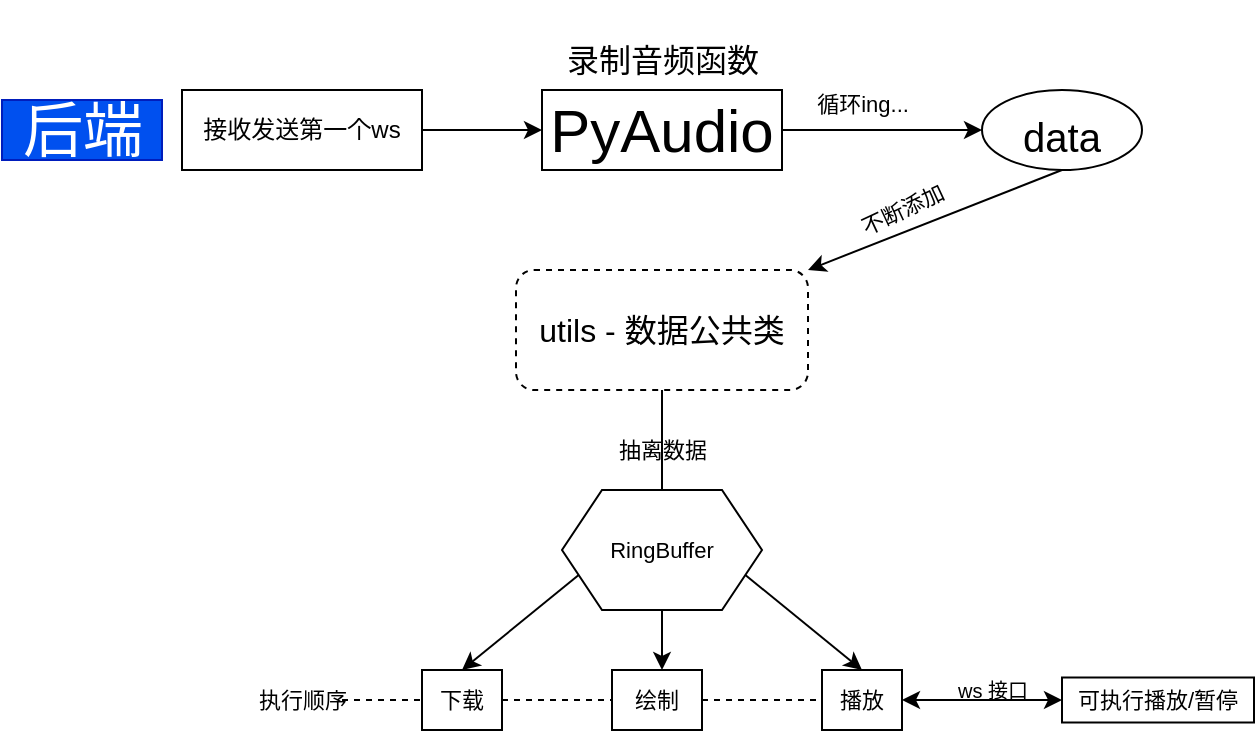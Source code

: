 <mxfile>
    <diagram id="1fM37ZLO94NVOAFMckpS" name="第 1 页">
        <mxGraphModel dx="966" dy="444" grid="1" gridSize="10" guides="1" tooltips="1" connect="1" arrows="1" fold="1" page="1" pageScale="1" pageWidth="827" pageHeight="1169" math="0" shadow="0">
            <root>
                <mxCell id="0"/>
                <mxCell id="1" parent="0"/>
                <mxCell id="4" style="edgeStyle=none;html=1;fontSize=30;" edge="1" parent="1" source="2">
                    <mxGeometry relative="1" as="geometry">
                        <mxPoint x="300" y="100" as="targetPoint"/>
                    </mxGeometry>
                </mxCell>
                <mxCell id="2" value="接收发送第一个ws" style="whiteSpace=wrap;html=1;" vertex="1" parent="1">
                    <mxGeometry x="120" y="80" width="120" height="40" as="geometry"/>
                </mxCell>
                <mxCell id="3" value="&lt;span style=&quot;font-size: 30px&quot;&gt;后端&lt;/span&gt;" style="text;html=1;align=center;verticalAlign=middle;resizable=0;points=[];autosize=1;strokeColor=#001DBC;fillColor=#0050ef;fontColor=#ffffff;" vertex="1" parent="1">
                    <mxGeometry x="30" y="85" width="80" height="30" as="geometry"/>
                </mxCell>
                <mxCell id="11" value="" style="edgeStyle=none;html=1;fontSize=16;" edge="1" parent="1" source="5" target="10">
                    <mxGeometry relative="1" as="geometry"/>
                </mxCell>
                <mxCell id="5" value="PyAudio" style="whiteSpace=wrap;html=1;fontSize=30;" vertex="1" parent="1">
                    <mxGeometry x="300" y="80" width="120" height="40" as="geometry"/>
                </mxCell>
                <mxCell id="6" value="&lt;font style=&quot;font-size: 16px&quot;&gt;录制音频函数&lt;/font&gt;" style="text;html=1;align=center;verticalAlign=middle;resizable=0;points=[];autosize=1;strokeColor=none;fillColor=none;fontSize=30;" vertex="1" parent="1">
                    <mxGeometry x="305" y="35" width="110" height="50" as="geometry"/>
                </mxCell>
                <mxCell id="20" style="edgeStyle=none;html=1;exitX=0.5;exitY=1;exitDx=0;exitDy=0;fontSize=11;" edge="1" parent="1" source="8">
                    <mxGeometry relative="1" as="geometry">
                        <mxPoint x="360" y="320" as="targetPoint"/>
                    </mxGeometry>
                </mxCell>
                <mxCell id="8" value="utils - 数据公共类" style="rounded=1;whiteSpace=wrap;html=1;fontSize=16;dashed=1;" vertex="1" parent="1">
                    <mxGeometry x="287" y="170" width="146" height="60" as="geometry"/>
                </mxCell>
                <mxCell id="14" style="edgeStyle=none;html=1;exitX=0.5;exitY=1;exitDx=0;exitDy=0;entryX=1;entryY=0;entryDx=0;entryDy=0;fontSize=11;" edge="1" parent="1" source="10" target="8">
                    <mxGeometry relative="1" as="geometry"/>
                </mxCell>
                <mxCell id="10" value="&lt;font style=&quot;font-size: 20px&quot;&gt;data&lt;/font&gt;" style="ellipse;whiteSpace=wrap;html=1;fontSize=30;" vertex="1" parent="1">
                    <mxGeometry x="520" y="80" width="80" height="40" as="geometry"/>
                </mxCell>
                <mxCell id="12" value="&lt;font style=&quot;font-size: 11px&quot;&gt;循环ing...&lt;/font&gt;" style="text;html=1;align=center;verticalAlign=middle;resizable=0;points=[];autosize=1;strokeColor=none;fillColor=none;fontSize=16;" vertex="1" parent="1">
                    <mxGeometry x="430" y="70" width="60" height="30" as="geometry"/>
                </mxCell>
                <mxCell id="15" value="不断添加" style="text;html=1;align=center;verticalAlign=middle;resizable=0;points=[];autosize=1;strokeColor=none;fillColor=none;fontSize=11;rotation=-25;" vertex="1" parent="1">
                    <mxGeometry x="450" y="130" width="60" height="20" as="geometry"/>
                </mxCell>
                <mxCell id="21" value="RingBuffer" style="shape=hexagon;perimeter=hexagonPerimeter2;whiteSpace=wrap;html=1;fixedSize=1;fontSize=11;" vertex="1" parent="1">
                    <mxGeometry x="310" y="280" width="100" height="60" as="geometry"/>
                </mxCell>
                <mxCell id="22" value="抽离数据" style="text;html=1;align=center;verticalAlign=middle;resizable=0;points=[];autosize=1;strokeColor=none;fillColor=none;fontSize=11;" vertex="1" parent="1">
                    <mxGeometry x="330" y="250" width="60" height="20" as="geometry"/>
                </mxCell>
                <mxCell id="23" value="" style="endArrow=classic;html=1;fontSize=11;exitX=1;exitY=0.75;exitDx=0;exitDy=0;entryX=0.5;entryY=0;entryDx=0;entryDy=0;" edge="1" parent="1" source="21" target="31">
                    <mxGeometry width="50" height="50" relative="1" as="geometry">
                        <mxPoint x="500" y="370" as="sourcePoint"/>
                        <mxPoint x="440" y="360" as="targetPoint"/>
                    </mxGeometry>
                </mxCell>
                <mxCell id="24" value="" style="endArrow=classic;html=1;fontSize=11;exitX=0.5;exitY=1;exitDx=0;exitDy=0;" edge="1" parent="1" source="21">
                    <mxGeometry width="50" height="50" relative="1" as="geometry">
                        <mxPoint x="500" y="370" as="sourcePoint"/>
                        <mxPoint x="360" y="370" as="targetPoint"/>
                    </mxGeometry>
                </mxCell>
                <mxCell id="25" value="" style="endArrow=classic;html=1;fontSize=11;exitX=0;exitY=0.75;exitDx=0;exitDy=0;entryX=0.5;entryY=0;entryDx=0;entryDy=0;" edge="1" parent="1" source="21" target="29">
                    <mxGeometry width="50" height="50" relative="1" as="geometry">
                        <mxPoint x="500" y="370" as="sourcePoint"/>
                        <mxPoint x="280" y="360" as="targetPoint"/>
                    </mxGeometry>
                </mxCell>
                <mxCell id="29" value="下载" style="whiteSpace=wrap;html=1;fontSize=11;" vertex="1" parent="1">
                    <mxGeometry x="240" y="370" width="40" height="30" as="geometry"/>
                </mxCell>
                <mxCell id="30" value="绘制" style="whiteSpace=wrap;html=1;fontSize=11;" vertex="1" parent="1">
                    <mxGeometry x="335" y="370" width="45" height="30" as="geometry"/>
                </mxCell>
                <mxCell id="31" value="播放" style="whiteSpace=wrap;html=1;fontSize=11;" vertex="1" parent="1">
                    <mxGeometry x="440" y="370" width="40" height="30" as="geometry"/>
                </mxCell>
                <mxCell id="33" value="" style="endArrow=none;dashed=1;html=1;fontSize=11;entryX=0;entryY=0.5;entryDx=0;entryDy=0;" edge="1" parent="1" target="29">
                    <mxGeometry width="50" height="50" relative="1" as="geometry">
                        <mxPoint x="200" y="385" as="sourcePoint"/>
                        <mxPoint x="550" y="240" as="targetPoint"/>
                    </mxGeometry>
                </mxCell>
                <mxCell id="34" value="执行顺序" style="text;html=1;align=center;verticalAlign=middle;resizable=0;points=[];autosize=1;strokeColor=none;fillColor=none;fontSize=11;" vertex="1" parent="1">
                    <mxGeometry x="150" y="375" width="60" height="20" as="geometry"/>
                </mxCell>
                <mxCell id="35" value="" style="endArrow=none;dashed=1;html=1;fontSize=11;exitX=1;exitY=0.5;exitDx=0;exitDy=0;entryX=0;entryY=0.5;entryDx=0;entryDy=0;" edge="1" parent="1" source="29" target="30">
                    <mxGeometry width="50" height="50" relative="1" as="geometry">
                        <mxPoint x="500" y="290" as="sourcePoint"/>
                        <mxPoint x="550" y="240" as="targetPoint"/>
                    </mxGeometry>
                </mxCell>
                <mxCell id="36" value="" style="endArrow=none;dashed=1;html=1;fontSize=11;exitX=1;exitY=0.5;exitDx=0;exitDy=0;entryX=0;entryY=0.5;entryDx=0;entryDy=0;" edge="1" parent="1" source="30" target="31">
                    <mxGeometry width="50" height="50" relative="1" as="geometry">
                        <mxPoint x="500" y="290" as="sourcePoint"/>
                        <mxPoint x="550" y="240" as="targetPoint"/>
                    </mxGeometry>
                </mxCell>
                <mxCell id="37" value="可执行播放/暂停" style="shape=trapezoid;perimeter=trapezoidPerimeter;whiteSpace=wrap;html=1;fixedSize=1;fontSize=11;size=-4;" vertex="1" parent="1">
                    <mxGeometry x="560" y="373.75" width="96" height="22.5" as="geometry"/>
                </mxCell>
                <mxCell id="41" value="" style="endArrow=classic;startArrow=classic;html=1;fontSize=11;exitX=1;exitY=0.5;exitDx=0;exitDy=0;entryX=0;entryY=0.5;entryDx=0;entryDy=0;" edge="1" parent="1" source="31" target="37">
                    <mxGeometry width="50" height="50" relative="1" as="geometry">
                        <mxPoint x="500" y="280" as="sourcePoint"/>
                        <mxPoint x="550" y="230" as="targetPoint"/>
                    </mxGeometry>
                </mxCell>
                <mxCell id="42" value="&lt;span&gt;&lt;font style=&quot;font-size: 10px&quot;&gt;ws 接口&lt;/font&gt;&lt;/span&gt;" style="text;html=1;align=center;verticalAlign=middle;resizable=0;points=[];autosize=1;strokeColor=none;fillColor=none;fontSize=11;" vertex="1" parent="1">
                    <mxGeometry x="500" y="370" width="50" height="20" as="geometry"/>
                </mxCell>
            </root>
        </mxGraphModel>
    </diagram>
</mxfile>